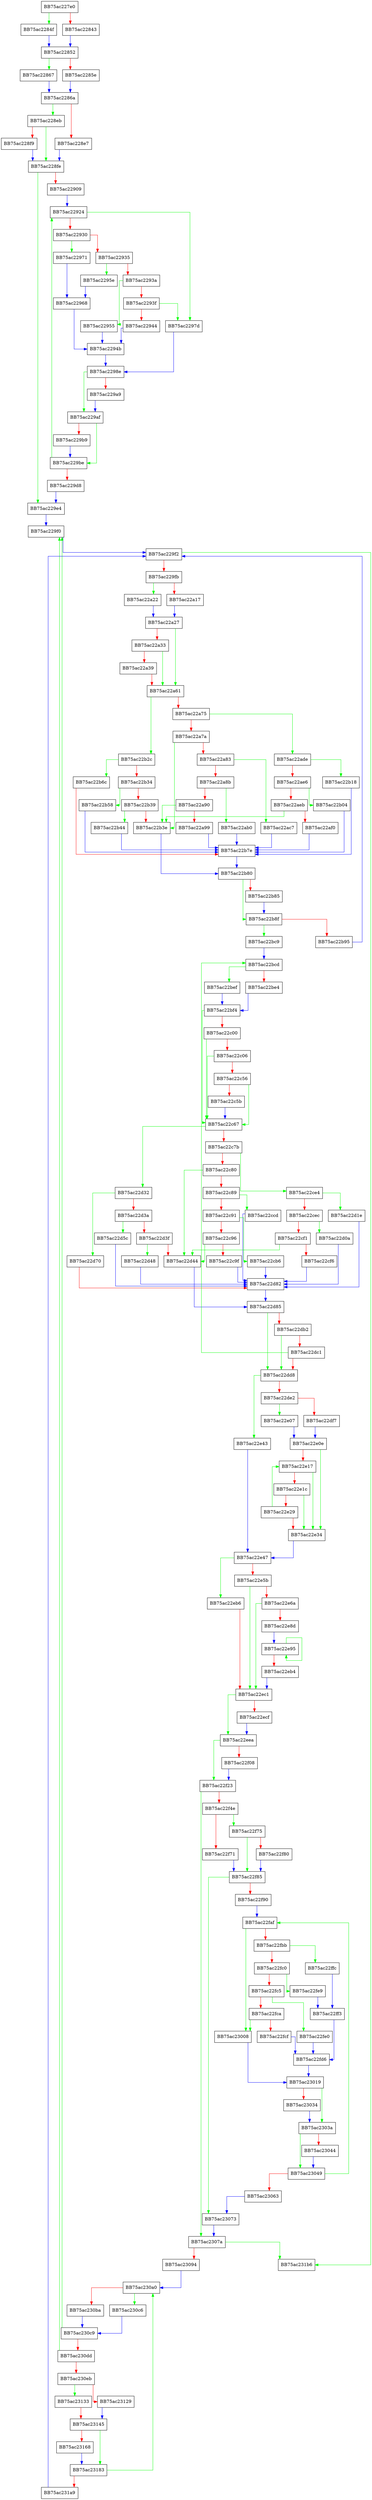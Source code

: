 digraph ZSTD_compressBlock_lazy_dedicatedDictSearch_row {
  node [shape="box"];
  graph [splines=ortho];
  BB75ac227e0 -> BB75ac2284f [color="green"];
  BB75ac227e0 -> BB75ac22843 [color="red"];
  BB75ac22843 -> BB75ac22852 [color="blue"];
  BB75ac2284f -> BB75ac22852 [color="blue"];
  BB75ac22852 -> BB75ac22867 [color="green"];
  BB75ac22852 -> BB75ac2285e [color="red"];
  BB75ac2285e -> BB75ac2286a [color="blue"];
  BB75ac22867 -> BB75ac2286a [color="blue"];
  BB75ac2286a -> BB75ac228eb [color="green"];
  BB75ac2286a -> BB75ac228e7 [color="red"];
  BB75ac228e7 -> BB75ac228fe [color="blue"];
  BB75ac228eb -> BB75ac228fe [color="green"];
  BB75ac228eb -> BB75ac228f9 [color="red"];
  BB75ac228f9 -> BB75ac228fe [color="blue"];
  BB75ac228fe -> BB75ac229e4 [color="green"];
  BB75ac228fe -> BB75ac22909 [color="red"];
  BB75ac22909 -> BB75ac22924 [color="blue"];
  BB75ac22924 -> BB75ac2297d [color="green"];
  BB75ac22924 -> BB75ac22930 [color="red"];
  BB75ac22930 -> BB75ac22971 [color="green"];
  BB75ac22930 -> BB75ac22935 [color="red"];
  BB75ac22935 -> BB75ac2295e [color="green"];
  BB75ac22935 -> BB75ac2293a [color="red"];
  BB75ac2293a -> BB75ac22955 [color="green"];
  BB75ac2293a -> BB75ac2293f [color="red"];
  BB75ac2293f -> BB75ac2297d [color="green"];
  BB75ac2293f -> BB75ac22944 [color="red"];
  BB75ac22944 -> BB75ac2294b [color="blue"];
  BB75ac2294b -> BB75ac2298e [color="blue"];
  BB75ac22955 -> BB75ac2294b [color="blue"];
  BB75ac2295e -> BB75ac22968 [color="blue"];
  BB75ac22968 -> BB75ac2294b [color="blue"];
  BB75ac22971 -> BB75ac22968 [color="blue"];
  BB75ac2297d -> BB75ac2298e [color="blue"];
  BB75ac2298e -> BB75ac229af [color="green"];
  BB75ac2298e -> BB75ac229a9 [color="red"];
  BB75ac229a9 -> BB75ac229af [color="blue"];
  BB75ac229af -> BB75ac229be [color="green"];
  BB75ac229af -> BB75ac229b9 [color="red"];
  BB75ac229b9 -> BB75ac229be [color="blue"];
  BB75ac229be -> BB75ac22924 [color="green"];
  BB75ac229be -> BB75ac229d8 [color="red"];
  BB75ac229d8 -> BB75ac229e4 [color="blue"];
  BB75ac229e4 -> BB75ac229f0 [color="blue"];
  BB75ac229f0 -> BB75ac229f2 [color="blue"];
  BB75ac229f2 -> BB75ac231b6 [color="green"];
  BB75ac229f2 -> BB75ac229fb [color="red"];
  BB75ac229fb -> BB75ac22a22 [color="green"];
  BB75ac229fb -> BB75ac22a17 [color="red"];
  BB75ac22a17 -> BB75ac22a27 [color="blue"];
  BB75ac22a22 -> BB75ac22a27 [color="blue"];
  BB75ac22a27 -> BB75ac22a61 [color="green"];
  BB75ac22a27 -> BB75ac22a33 [color="red"];
  BB75ac22a33 -> BB75ac22a61 [color="green"];
  BB75ac22a33 -> BB75ac22a39 [color="red"];
  BB75ac22a39 -> BB75ac22a61 [color="red"];
  BB75ac22a61 -> BB75ac22b2c [color="green"];
  BB75ac22a61 -> BB75ac22a75 [color="red"];
  BB75ac22a75 -> BB75ac22ade [color="green"];
  BB75ac22a75 -> BB75ac22a7a [color="red"];
  BB75ac22a7a -> BB75ac22b3e [color="green"];
  BB75ac22a7a -> BB75ac22a83 [color="red"];
  BB75ac22a83 -> BB75ac22ac7 [color="green"];
  BB75ac22a83 -> BB75ac22a8b [color="red"];
  BB75ac22a8b -> BB75ac22ab0 [color="green"];
  BB75ac22a8b -> BB75ac22a90 [color="red"];
  BB75ac22a90 -> BB75ac22b3e [color="green"];
  BB75ac22a90 -> BB75ac22a99 [color="red"];
  BB75ac22a99 -> BB75ac22b7e [color="blue"];
  BB75ac22ab0 -> BB75ac22b7e [color="blue"];
  BB75ac22ac7 -> BB75ac22b7e [color="blue"];
  BB75ac22ade -> BB75ac22b18 [color="green"];
  BB75ac22ade -> BB75ac22ae6 [color="red"];
  BB75ac22ae6 -> BB75ac22b04 [color="green"];
  BB75ac22ae6 -> BB75ac22aeb [color="red"];
  BB75ac22aeb -> BB75ac22b3e [color="green"];
  BB75ac22aeb -> BB75ac22af0 [color="red"];
  BB75ac22af0 -> BB75ac22b7e [color="blue"];
  BB75ac22b04 -> BB75ac22b7e [color="blue"];
  BB75ac22b18 -> BB75ac22b7e [color="blue"];
  BB75ac22b2c -> BB75ac22b6c [color="green"];
  BB75ac22b2c -> BB75ac22b34 [color="red"];
  BB75ac22b34 -> BB75ac22b58 [color="green"];
  BB75ac22b34 -> BB75ac22b39 [color="red"];
  BB75ac22b39 -> BB75ac22b44 [color="green"];
  BB75ac22b39 -> BB75ac22b3e [color="red"];
  BB75ac22b3e -> BB75ac22b80 [color="blue"];
  BB75ac22b44 -> BB75ac22b7e [color="blue"];
  BB75ac22b58 -> BB75ac22b7e [color="blue"];
  BB75ac22b6c -> BB75ac22b7e [color="red"];
  BB75ac22b7e -> BB75ac22b80 [color="blue"];
  BB75ac22b80 -> BB75ac22b8f [color="green"];
  BB75ac22b80 -> BB75ac22b85 [color="red"];
  BB75ac22b85 -> BB75ac22b8f [color="blue"];
  BB75ac22b8f -> BB75ac22bc9 [color="green"];
  BB75ac22b8f -> BB75ac22b95 [color="red"];
  BB75ac22b95 -> BB75ac229f2 [color="blue"];
  BB75ac22bc9 -> BB75ac22bcd [color="blue"];
  BB75ac22bcd -> BB75ac22bef [color="green"];
  BB75ac22bcd -> BB75ac22be4 [color="red"];
  BB75ac22be4 -> BB75ac22bf4 [color="blue"];
  BB75ac22bef -> BB75ac22bf4 [color="blue"];
  BB75ac22bf4 -> BB75ac22c67 [color="green"];
  BB75ac22bf4 -> BB75ac22c00 [color="red"];
  BB75ac22c00 -> BB75ac22c67 [color="green"];
  BB75ac22c00 -> BB75ac22c06 [color="red"];
  BB75ac22c06 -> BB75ac22c67 [color="green"];
  BB75ac22c06 -> BB75ac22c56 [color="red"];
  BB75ac22c56 -> BB75ac22c67 [color="green"];
  BB75ac22c56 -> BB75ac22c5b [color="red"];
  BB75ac22c5b -> BB75ac22c67 [color="blue"];
  BB75ac22c67 -> BB75ac22d32 [color="green"];
  BB75ac22c67 -> BB75ac22c7b [color="red"];
  BB75ac22c7b -> BB75ac22ce4 [color="green"];
  BB75ac22c7b -> BB75ac22c80 [color="red"];
  BB75ac22c80 -> BB75ac22d44 [color="green"];
  BB75ac22c80 -> BB75ac22c89 [color="red"];
  BB75ac22c89 -> BB75ac22ccd [color="green"];
  BB75ac22c89 -> BB75ac22c91 [color="red"];
  BB75ac22c91 -> BB75ac22cb6 [color="green"];
  BB75ac22c91 -> BB75ac22c96 [color="red"];
  BB75ac22c96 -> BB75ac22d44 [color="green"];
  BB75ac22c96 -> BB75ac22c9f [color="red"];
  BB75ac22c9f -> BB75ac22d82 [color="blue"];
  BB75ac22cb6 -> BB75ac22d82 [color="blue"];
  BB75ac22ccd -> BB75ac22d82 [color="blue"];
  BB75ac22ce4 -> BB75ac22d1e [color="green"];
  BB75ac22ce4 -> BB75ac22cec [color="red"];
  BB75ac22cec -> BB75ac22d0a [color="green"];
  BB75ac22cec -> BB75ac22cf1 [color="red"];
  BB75ac22cf1 -> BB75ac22d44 [color="green"];
  BB75ac22cf1 -> BB75ac22cf6 [color="red"];
  BB75ac22cf6 -> BB75ac22d82 [color="blue"];
  BB75ac22d0a -> BB75ac22d82 [color="blue"];
  BB75ac22d1e -> BB75ac22d82 [color="blue"];
  BB75ac22d32 -> BB75ac22d70 [color="green"];
  BB75ac22d32 -> BB75ac22d3a [color="red"];
  BB75ac22d3a -> BB75ac22d5c [color="green"];
  BB75ac22d3a -> BB75ac22d3f [color="red"];
  BB75ac22d3f -> BB75ac22d48 [color="green"];
  BB75ac22d3f -> BB75ac22d44 [color="red"];
  BB75ac22d44 -> BB75ac22d85 [color="blue"];
  BB75ac22d48 -> BB75ac22d82 [color="blue"];
  BB75ac22d5c -> BB75ac22d82 [color="blue"];
  BB75ac22d70 -> BB75ac22d82 [color="red"];
  BB75ac22d82 -> BB75ac22d85 [color="blue"];
  BB75ac22d85 -> BB75ac22dd8 [color="green"];
  BB75ac22d85 -> BB75ac22db2 [color="red"];
  BB75ac22db2 -> BB75ac22dd8 [color="green"];
  BB75ac22db2 -> BB75ac22dc1 [color="red"];
  BB75ac22dc1 -> BB75ac22bcd [color="green"];
  BB75ac22dc1 -> BB75ac22dd8 [color="red"];
  BB75ac22dd8 -> BB75ac22e43 [color="green"];
  BB75ac22dd8 -> BB75ac22de2 [color="red"];
  BB75ac22de2 -> BB75ac22e07 [color="green"];
  BB75ac22de2 -> BB75ac22df7 [color="red"];
  BB75ac22df7 -> BB75ac22e0e [color="blue"];
  BB75ac22e07 -> BB75ac22e0e [color="blue"];
  BB75ac22e0e -> BB75ac22e34 [color="green"];
  BB75ac22e0e -> BB75ac22e17 [color="red"];
  BB75ac22e17 -> BB75ac22e34 [color="green"];
  BB75ac22e17 -> BB75ac22e1c [color="red"];
  BB75ac22e1c -> BB75ac22e34 [color="green"];
  BB75ac22e1c -> BB75ac22e29 [color="red"];
  BB75ac22e29 -> BB75ac22e17 [color="green"];
  BB75ac22e29 -> BB75ac22e34 [color="red"];
  BB75ac22e34 -> BB75ac22e47 [color="blue"];
  BB75ac22e43 -> BB75ac22e47 [color="blue"];
  BB75ac22e47 -> BB75ac22eb6 [color="green"];
  BB75ac22e47 -> BB75ac22e5b [color="red"];
  BB75ac22e5b -> BB75ac22ec1 [color="green"];
  BB75ac22e5b -> BB75ac22e6a [color="red"];
  BB75ac22e6a -> BB75ac22ec1 [color="green"];
  BB75ac22e6a -> BB75ac22e8d [color="red"];
  BB75ac22e8d -> BB75ac22e95 [color="blue"];
  BB75ac22e95 -> BB75ac22e95 [color="green"];
  BB75ac22e95 -> BB75ac22eb4 [color="red"];
  BB75ac22eb4 -> BB75ac22ec1 [color="blue"];
  BB75ac22eb6 -> BB75ac22ec1 [color="red"];
  BB75ac22ec1 -> BB75ac22eea [color="green"];
  BB75ac22ec1 -> BB75ac22ecf [color="red"];
  BB75ac22ecf -> BB75ac22eea [color="blue"];
  BB75ac22eea -> BB75ac22f23 [color="green"];
  BB75ac22eea -> BB75ac22f08 [color="red"];
  BB75ac22f08 -> BB75ac22f23 [color="blue"];
  BB75ac22f23 -> BB75ac2307a [color="green"];
  BB75ac22f23 -> BB75ac22f4e [color="red"];
  BB75ac22f4e -> BB75ac22f75 [color="green"];
  BB75ac22f4e -> BB75ac22f71 [color="red"];
  BB75ac22f71 -> BB75ac22f85 [color="blue"];
  BB75ac22f75 -> BB75ac22f85 [color="green"];
  BB75ac22f75 -> BB75ac22f80 [color="red"];
  BB75ac22f80 -> BB75ac22f85 [color="blue"];
  BB75ac22f85 -> BB75ac23073 [color="green"];
  BB75ac22f85 -> BB75ac22f90 [color="red"];
  BB75ac22f90 -> BB75ac22faf [color="blue"];
  BB75ac22faf -> BB75ac23008 [color="green"];
  BB75ac22faf -> BB75ac22fbb [color="red"];
  BB75ac22fbb -> BB75ac22ffc [color="green"];
  BB75ac22fbb -> BB75ac22fc0 [color="red"];
  BB75ac22fc0 -> BB75ac22fe9 [color="green"];
  BB75ac22fc0 -> BB75ac22fc5 [color="red"];
  BB75ac22fc5 -> BB75ac22fe0 [color="green"];
  BB75ac22fc5 -> BB75ac22fca [color="red"];
  BB75ac22fca -> BB75ac23008 [color="green"];
  BB75ac22fca -> BB75ac22fcf [color="red"];
  BB75ac22fcf -> BB75ac22fd6 [color="blue"];
  BB75ac22fd6 -> BB75ac23019 [color="blue"];
  BB75ac22fe0 -> BB75ac22fd6 [color="blue"];
  BB75ac22fe9 -> BB75ac22ff3 [color="blue"];
  BB75ac22ff3 -> BB75ac22fd6 [color="blue"];
  BB75ac22ffc -> BB75ac22ff3 [color="blue"];
  BB75ac23008 -> BB75ac23019 [color="blue"];
  BB75ac23019 -> BB75ac2303a [color="green"];
  BB75ac23019 -> BB75ac23034 [color="red"];
  BB75ac23034 -> BB75ac2303a [color="blue"];
  BB75ac2303a -> BB75ac23049 [color="green"];
  BB75ac2303a -> BB75ac23044 [color="red"];
  BB75ac23044 -> BB75ac23049 [color="blue"];
  BB75ac23049 -> BB75ac22faf [color="green"];
  BB75ac23049 -> BB75ac23063 [color="red"];
  BB75ac23063 -> BB75ac23073 [color="blue"];
  BB75ac23073 -> BB75ac2307a [color="blue"];
  BB75ac2307a -> BB75ac231b6 [color="green"];
  BB75ac2307a -> BB75ac23094 [color="red"];
  BB75ac23094 -> BB75ac230a0 [color="blue"];
  BB75ac230a0 -> BB75ac230c6 [color="green"];
  BB75ac230a0 -> BB75ac230ba [color="red"];
  BB75ac230ba -> BB75ac230c9 [color="blue"];
  BB75ac230c6 -> BB75ac230c9 [color="blue"];
  BB75ac230c9 -> BB75ac229f0 [color="green"];
  BB75ac230c9 -> BB75ac230dd [color="red"];
  BB75ac230dd -> BB75ac229f0 [color="green"];
  BB75ac230dd -> BB75ac230eb [color="red"];
  BB75ac230eb -> BB75ac23133 [color="green"];
  BB75ac230eb -> BB75ac23129 [color="red"];
  BB75ac23129 -> BB75ac23145 [color="blue"];
  BB75ac23133 -> BB75ac23145 [color="red"];
  BB75ac23145 -> BB75ac23183 [color="green"];
  BB75ac23145 -> BB75ac23168 [color="red"];
  BB75ac23168 -> BB75ac23183 [color="blue"];
  BB75ac23183 -> BB75ac230a0 [color="green"];
  BB75ac23183 -> BB75ac231a9 [color="red"];
  BB75ac231a9 -> BB75ac229f2 [color="blue"];
}